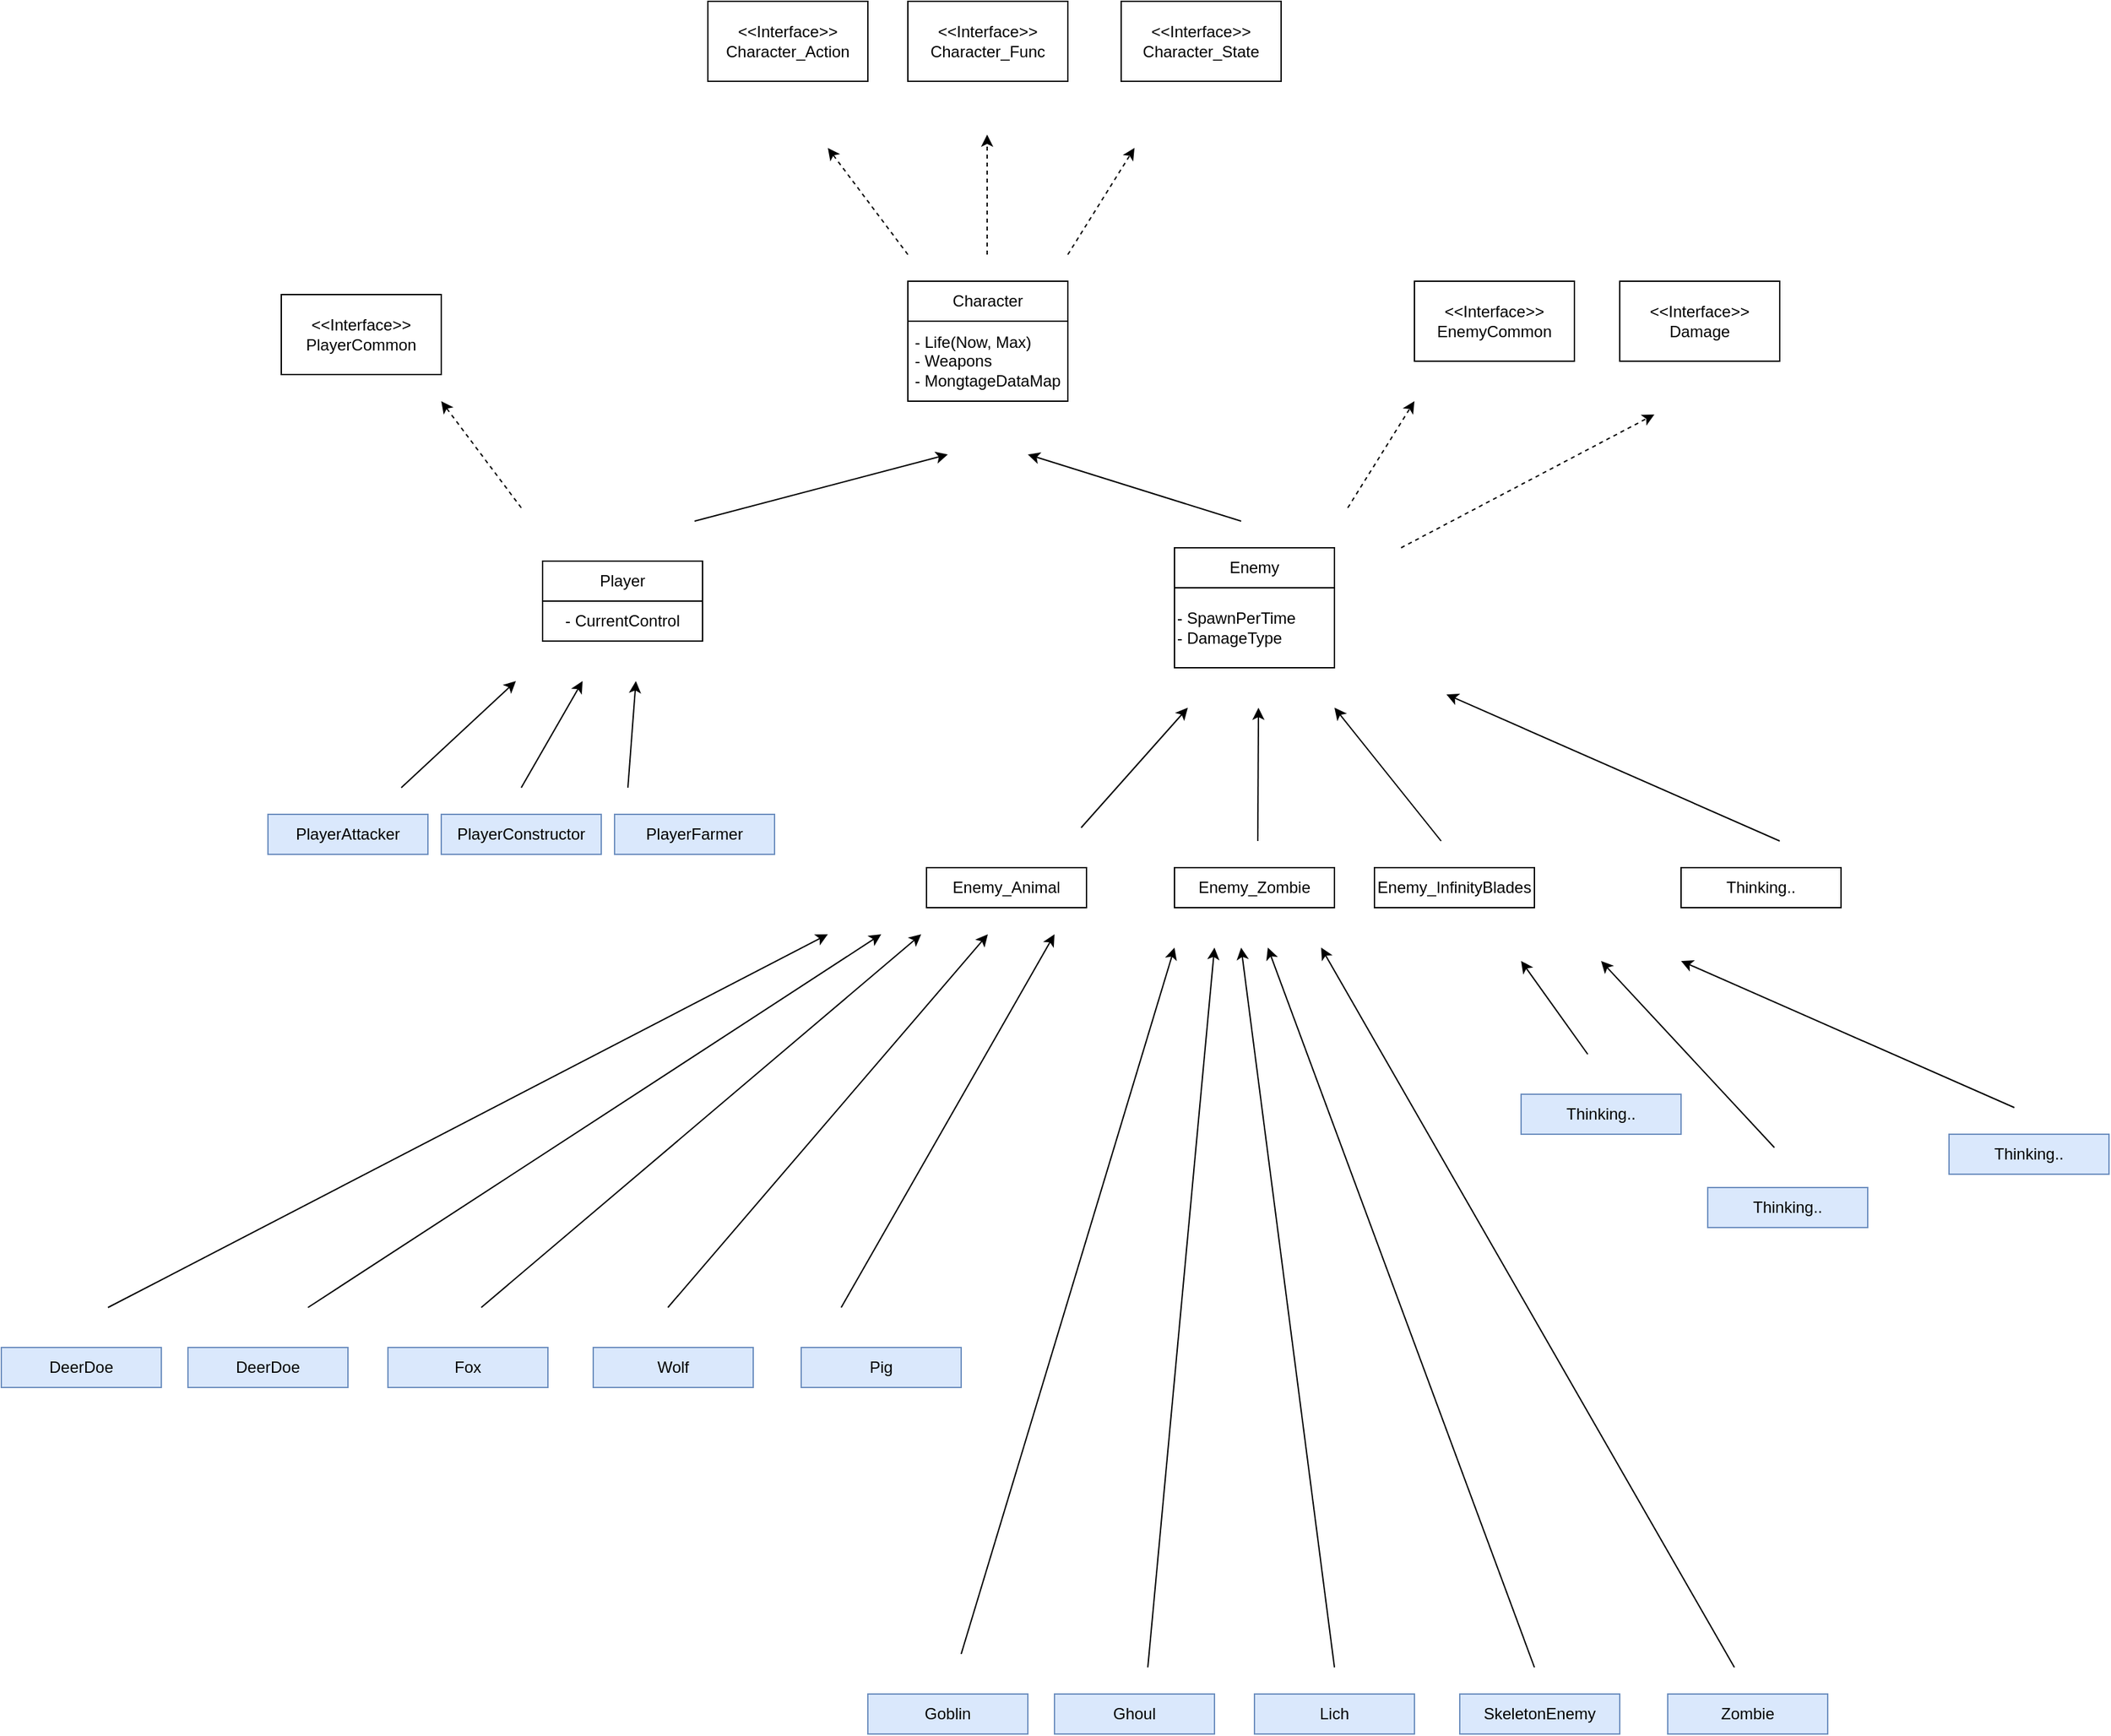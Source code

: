 <mxfile version="21.2.1" type="device">
  <diagram id="C5RBs43oDa-KdzZeNtuy" name="Page-1">
    <mxGraphModel dx="3033" dy="2394" grid="1" gridSize="10" guides="1" tooltips="1" connect="1" arrows="1" fold="1" page="1" pageScale="1" pageWidth="827" pageHeight="1169" math="0" shadow="0">
      <root>
        <mxCell id="WIyWlLk6GJQsqaUBKTNV-0" />
        <mxCell id="WIyWlLk6GJQsqaUBKTNV-1" parent="WIyWlLk6GJQsqaUBKTNV-0" />
        <mxCell id="i5bsE56_G5i4nou1RECw-0" value="Character" style="rounded=0;whiteSpace=wrap;html=1;" parent="WIyWlLk6GJQsqaUBKTNV-1" vertex="1">
          <mxGeometry x="340" y="50" width="120" height="30" as="geometry" />
        </mxCell>
        <mxCell id="i5bsE56_G5i4nou1RECw-1" value="&lt;div style=&quot;text-align: left;&quot;&gt;&lt;span style=&quot;background-color: initial;&quot;&gt;- Life(Now, Max)&lt;/span&gt;&lt;/div&gt;&lt;div style=&quot;text-align: left;&quot;&gt;&lt;span style=&quot;background-color: initial;&quot;&gt;- Weapons&lt;/span&gt;&lt;/div&gt;&lt;div style=&quot;text-align: left;&quot;&gt;&lt;span style=&quot;background-color: initial;&quot;&gt;- MongtageDataMap&lt;/span&gt;&lt;/div&gt;" style="rounded=0;whiteSpace=wrap;html=1;" parent="WIyWlLk6GJQsqaUBKTNV-1" vertex="1">
          <mxGeometry x="340" y="80" width="120" height="60" as="geometry" />
        </mxCell>
        <mxCell id="i5bsE56_G5i4nou1RECw-2" value="" style="endArrow=classic;html=1;rounded=0;" parent="WIyWlLk6GJQsqaUBKTNV-1" edge="1">
          <mxGeometry width="50" height="50" relative="1" as="geometry">
            <mxPoint x="180" y="230" as="sourcePoint" />
            <mxPoint x="370" y="180" as="targetPoint" />
          </mxGeometry>
        </mxCell>
        <mxCell id="i5bsE56_G5i4nou1RECw-3" value="" style="endArrow=classic;html=1;rounded=0;" parent="WIyWlLk6GJQsqaUBKTNV-1" edge="1">
          <mxGeometry width="50" height="50" relative="1" as="geometry">
            <mxPoint x="590" y="230" as="sourcePoint" />
            <mxPoint x="430" y="180" as="targetPoint" />
          </mxGeometry>
        </mxCell>
        <mxCell id="i5bsE56_G5i4nou1RECw-4" value="Player" style="rounded=0;whiteSpace=wrap;html=1;" parent="WIyWlLk6GJQsqaUBKTNV-1" vertex="1">
          <mxGeometry x="66" y="260" width="120" height="30" as="geometry" />
        </mxCell>
        <mxCell id="vofdbPfxzztv40DDXXby-0" value="Enemy" style="rounded=0;whiteSpace=wrap;html=1;" vertex="1" parent="WIyWlLk6GJQsqaUBKTNV-1">
          <mxGeometry x="540" y="250" width="120" height="30" as="geometry" />
        </mxCell>
        <mxCell id="vofdbPfxzztv40DDXXby-1" value="- CurrentControl" style="rounded=0;whiteSpace=wrap;html=1;" vertex="1" parent="WIyWlLk6GJQsqaUBKTNV-1">
          <mxGeometry x="66" y="290" width="120" height="30" as="geometry" />
        </mxCell>
        <mxCell id="vofdbPfxzztv40DDXXby-2" value="" style="endArrow=classic;html=1;rounded=0;" edge="1" parent="WIyWlLk6GJQsqaUBKTNV-1">
          <mxGeometry width="50" height="50" relative="1" as="geometry">
            <mxPoint x="-40" y="430" as="sourcePoint" />
            <mxPoint x="46" y="350" as="targetPoint" />
          </mxGeometry>
        </mxCell>
        <mxCell id="vofdbPfxzztv40DDXXby-3" value="" style="endArrow=classic;html=1;rounded=0;" edge="1" parent="WIyWlLk6GJQsqaUBKTNV-1">
          <mxGeometry width="50" height="50" relative="1" as="geometry">
            <mxPoint x="50" y="430" as="sourcePoint" />
            <mxPoint x="96" y="350" as="targetPoint" />
          </mxGeometry>
        </mxCell>
        <mxCell id="vofdbPfxzztv40DDXXby-4" value="" style="endArrow=classic;html=1;rounded=0;" edge="1" parent="WIyWlLk6GJQsqaUBKTNV-1">
          <mxGeometry width="50" height="50" relative="1" as="geometry">
            <mxPoint x="130" y="430" as="sourcePoint" />
            <mxPoint x="136" y="350" as="targetPoint" />
          </mxGeometry>
        </mxCell>
        <mxCell id="vofdbPfxzztv40DDXXby-5" value="PlayerAttacker" style="rounded=0;whiteSpace=wrap;html=1;fillColor=#dae8fc;strokeColor=#6c8ebf;" vertex="1" parent="WIyWlLk6GJQsqaUBKTNV-1">
          <mxGeometry x="-140" y="450" width="120" height="30" as="geometry" />
        </mxCell>
        <mxCell id="vofdbPfxzztv40DDXXby-6" value="PlayerConstructor" style="rounded=0;whiteSpace=wrap;html=1;fillColor=#dae8fc;strokeColor=#6c8ebf;" vertex="1" parent="WIyWlLk6GJQsqaUBKTNV-1">
          <mxGeometry x="-10" y="450" width="120" height="30" as="geometry" />
        </mxCell>
        <mxCell id="vofdbPfxzztv40DDXXby-7" value="PlayerFarmer" style="rounded=0;whiteSpace=wrap;html=1;fillColor=#dae8fc;strokeColor=#6c8ebf;" vertex="1" parent="WIyWlLk6GJQsqaUBKTNV-1">
          <mxGeometry x="120" y="450" width="120" height="30" as="geometry" />
        </mxCell>
        <mxCell id="vofdbPfxzztv40DDXXby-8" value="" style="endArrow=classic;html=1;rounded=0;" edge="1" parent="WIyWlLk6GJQsqaUBKTNV-1">
          <mxGeometry width="50" height="50" relative="1" as="geometry">
            <mxPoint x="470" y="460" as="sourcePoint" />
            <mxPoint x="550" y="370" as="targetPoint" />
          </mxGeometry>
        </mxCell>
        <mxCell id="vofdbPfxzztv40DDXXby-9" value="" style="endArrow=classic;html=1;rounded=0;" edge="1" parent="WIyWlLk6GJQsqaUBKTNV-1">
          <mxGeometry width="50" height="50" relative="1" as="geometry">
            <mxPoint x="602.5" y="470" as="sourcePoint" />
            <mxPoint x="603" y="370" as="targetPoint" />
          </mxGeometry>
        </mxCell>
        <mxCell id="vofdbPfxzztv40DDXXby-10" value="" style="endArrow=classic;html=1;rounded=0;" edge="1" parent="WIyWlLk6GJQsqaUBKTNV-1">
          <mxGeometry width="50" height="50" relative="1" as="geometry">
            <mxPoint x="740" y="470" as="sourcePoint" />
            <mxPoint x="660" y="370" as="targetPoint" />
          </mxGeometry>
        </mxCell>
        <mxCell id="vofdbPfxzztv40DDXXby-12" value="Enemy_Animal" style="rounded=0;whiteSpace=wrap;html=1;" vertex="1" parent="WIyWlLk6GJQsqaUBKTNV-1">
          <mxGeometry x="354" y="490" width="120" height="30" as="geometry" />
        </mxCell>
        <mxCell id="vofdbPfxzztv40DDXXby-13" value="Enemy_Zombie" style="rounded=0;whiteSpace=wrap;html=1;" vertex="1" parent="WIyWlLk6GJQsqaUBKTNV-1">
          <mxGeometry x="540" y="490" width="120" height="30" as="geometry" />
        </mxCell>
        <mxCell id="vofdbPfxzztv40DDXXby-14" value="Enemy_InfinityBlades" style="rounded=0;whiteSpace=wrap;html=1;" vertex="1" parent="WIyWlLk6GJQsqaUBKTNV-1">
          <mxGeometry x="690" y="490" width="120" height="30" as="geometry" />
        </mxCell>
        <mxCell id="vofdbPfxzztv40DDXXby-16" value="- SpawnPerTime&lt;br&gt;- DamageType" style="rounded=0;whiteSpace=wrap;html=1;align=left;" vertex="1" parent="WIyWlLk6GJQsqaUBKTNV-1">
          <mxGeometry x="540" y="280" width="120" height="60" as="geometry" />
        </mxCell>
        <mxCell id="vofdbPfxzztv40DDXXby-17" value="" style="endArrow=classic;html=1;rounded=0;" edge="1" parent="WIyWlLk6GJQsqaUBKTNV-1">
          <mxGeometry width="50" height="50" relative="1" as="geometry">
            <mxPoint x="-260" y="820" as="sourcePoint" />
            <mxPoint x="280" y="540" as="targetPoint" />
          </mxGeometry>
        </mxCell>
        <mxCell id="vofdbPfxzztv40DDXXby-18" value="" style="endArrow=classic;html=1;rounded=0;" edge="1" parent="WIyWlLk6GJQsqaUBKTNV-1">
          <mxGeometry width="50" height="50" relative="1" as="geometry">
            <mxPoint x="-110" y="820" as="sourcePoint" />
            <mxPoint x="320" y="540" as="targetPoint" />
          </mxGeometry>
        </mxCell>
        <mxCell id="vofdbPfxzztv40DDXXby-19" value="" style="endArrow=classic;html=1;rounded=0;" edge="1" parent="WIyWlLk6GJQsqaUBKTNV-1">
          <mxGeometry width="50" height="50" relative="1" as="geometry">
            <mxPoint x="20" y="820" as="sourcePoint" />
            <mxPoint x="350" y="540" as="targetPoint" />
          </mxGeometry>
        </mxCell>
        <mxCell id="vofdbPfxzztv40DDXXby-20" value="DeerDoe" style="rounded=0;whiteSpace=wrap;html=1;fillColor=#dae8fc;strokeColor=#6c8ebf;" vertex="1" parent="WIyWlLk6GJQsqaUBKTNV-1">
          <mxGeometry x="-340" y="850" width="120" height="30" as="geometry" />
        </mxCell>
        <mxCell id="vofdbPfxzztv40DDXXby-21" value="DeerDoe" style="rounded=0;whiteSpace=wrap;html=1;fillColor=#dae8fc;strokeColor=#6c8ebf;" vertex="1" parent="WIyWlLk6GJQsqaUBKTNV-1">
          <mxGeometry x="-200" y="850" width="120" height="30" as="geometry" />
        </mxCell>
        <mxCell id="vofdbPfxzztv40DDXXby-22" value="Fox" style="rounded=0;whiteSpace=wrap;html=1;fillColor=#dae8fc;strokeColor=#6c8ebf;" vertex="1" parent="WIyWlLk6GJQsqaUBKTNV-1">
          <mxGeometry x="-50" y="850" width="120" height="30" as="geometry" />
        </mxCell>
        <mxCell id="vofdbPfxzztv40DDXXby-23" value="" style="endArrow=classic;html=1;rounded=0;" edge="1" parent="WIyWlLk6GJQsqaUBKTNV-1">
          <mxGeometry width="50" height="50" relative="1" as="geometry">
            <mxPoint x="160" y="820" as="sourcePoint" />
            <mxPoint x="400" y="540" as="targetPoint" />
          </mxGeometry>
        </mxCell>
        <mxCell id="vofdbPfxzztv40DDXXby-24" value="Wolf" style="rounded=0;whiteSpace=wrap;html=1;fillColor=#dae8fc;strokeColor=#6c8ebf;" vertex="1" parent="WIyWlLk6GJQsqaUBKTNV-1">
          <mxGeometry x="104" y="850" width="120" height="30" as="geometry" />
        </mxCell>
        <mxCell id="vofdbPfxzztv40DDXXby-25" value="" style="endArrow=classic;html=1;rounded=0;" edge="1" parent="WIyWlLk6GJQsqaUBKTNV-1">
          <mxGeometry width="50" height="50" relative="1" as="geometry">
            <mxPoint x="290" y="820" as="sourcePoint" />
            <mxPoint x="450" y="540" as="targetPoint" />
          </mxGeometry>
        </mxCell>
        <mxCell id="vofdbPfxzztv40DDXXby-26" value="Pig" style="rounded=0;whiteSpace=wrap;html=1;fillColor=#dae8fc;strokeColor=#6c8ebf;" vertex="1" parent="WIyWlLk6GJQsqaUBKTNV-1">
          <mxGeometry x="260" y="850" width="120" height="30" as="geometry" />
        </mxCell>
        <mxCell id="vofdbPfxzztv40DDXXby-27" value="" style="endArrow=classic;html=1;rounded=0;" edge="1" parent="WIyWlLk6GJQsqaUBKTNV-1">
          <mxGeometry width="50" height="50" relative="1" as="geometry">
            <mxPoint x="380" y="1080" as="sourcePoint" />
            <mxPoint x="540" y="550" as="targetPoint" />
          </mxGeometry>
        </mxCell>
        <mxCell id="vofdbPfxzztv40DDXXby-28" value="" style="endArrow=classic;html=1;rounded=0;" edge="1" parent="WIyWlLk6GJQsqaUBKTNV-1">
          <mxGeometry width="50" height="50" relative="1" as="geometry">
            <mxPoint x="520" y="1090" as="sourcePoint" />
            <mxPoint x="570" y="550" as="targetPoint" />
          </mxGeometry>
        </mxCell>
        <mxCell id="vofdbPfxzztv40DDXXby-29" value="" style="endArrow=classic;html=1;rounded=0;" edge="1" parent="WIyWlLk6GJQsqaUBKTNV-1">
          <mxGeometry width="50" height="50" relative="1" as="geometry">
            <mxPoint x="660" y="1090" as="sourcePoint" />
            <mxPoint x="590" y="550" as="targetPoint" />
          </mxGeometry>
        </mxCell>
        <mxCell id="vofdbPfxzztv40DDXXby-30" value="Goblin" style="rounded=0;whiteSpace=wrap;html=1;fillColor=#dae8fc;strokeColor=#6c8ebf;" vertex="1" parent="WIyWlLk6GJQsqaUBKTNV-1">
          <mxGeometry x="310" y="1110" width="120" height="30" as="geometry" />
        </mxCell>
        <mxCell id="vofdbPfxzztv40DDXXby-31" value="Ghoul" style="rounded=0;whiteSpace=wrap;html=1;fillColor=#dae8fc;strokeColor=#6c8ebf;" vertex="1" parent="WIyWlLk6GJQsqaUBKTNV-1">
          <mxGeometry x="450" y="1110" width="120" height="30" as="geometry" />
        </mxCell>
        <mxCell id="vofdbPfxzztv40DDXXby-32" value="Lich" style="rounded=0;whiteSpace=wrap;html=1;fillColor=#dae8fc;strokeColor=#6c8ebf;" vertex="1" parent="WIyWlLk6GJQsqaUBKTNV-1">
          <mxGeometry x="600" y="1110" width="120" height="30" as="geometry" />
        </mxCell>
        <mxCell id="vofdbPfxzztv40DDXXby-33" value="" style="endArrow=classic;html=1;rounded=0;" edge="1" parent="WIyWlLk6GJQsqaUBKTNV-1">
          <mxGeometry width="50" height="50" relative="1" as="geometry">
            <mxPoint x="810" y="1090" as="sourcePoint" />
            <mxPoint x="610" y="550" as="targetPoint" />
          </mxGeometry>
        </mxCell>
        <mxCell id="vofdbPfxzztv40DDXXby-34" value="SkeletonEnemy" style="rounded=0;whiteSpace=wrap;html=1;fillColor=#dae8fc;strokeColor=#6c8ebf;" vertex="1" parent="WIyWlLk6GJQsqaUBKTNV-1">
          <mxGeometry x="754" y="1110" width="120" height="30" as="geometry" />
        </mxCell>
        <mxCell id="vofdbPfxzztv40DDXXby-35" value="" style="endArrow=classic;html=1;rounded=0;" edge="1" parent="WIyWlLk6GJQsqaUBKTNV-1">
          <mxGeometry width="50" height="50" relative="1" as="geometry">
            <mxPoint x="960" y="1090" as="sourcePoint" />
            <mxPoint x="650" y="550" as="targetPoint" />
          </mxGeometry>
        </mxCell>
        <mxCell id="vofdbPfxzztv40DDXXby-36" value="Zombie" style="rounded=0;whiteSpace=wrap;html=1;fillColor=#dae8fc;strokeColor=#6c8ebf;" vertex="1" parent="WIyWlLk6GJQsqaUBKTNV-1">
          <mxGeometry x="910" y="1110" width="120" height="30" as="geometry" />
        </mxCell>
        <mxCell id="vofdbPfxzztv40DDXXby-37" value="" style="endArrow=classic;html=1;rounded=0;" edge="1" parent="WIyWlLk6GJQsqaUBKTNV-1">
          <mxGeometry width="50" height="50" relative="1" as="geometry">
            <mxPoint x="850" y="630" as="sourcePoint" />
            <mxPoint x="800" y="560" as="targetPoint" />
          </mxGeometry>
        </mxCell>
        <mxCell id="vofdbPfxzztv40DDXXby-38" value="Thinking.." style="rounded=0;whiteSpace=wrap;html=1;fillColor=#dae8fc;strokeColor=#6c8ebf;" vertex="1" parent="WIyWlLk6GJQsqaUBKTNV-1">
          <mxGeometry x="800" y="660" width="120" height="30" as="geometry" />
        </mxCell>
        <mxCell id="vofdbPfxzztv40DDXXby-39" value="Thinking.." style="rounded=0;whiteSpace=wrap;html=1;fillColor=#dae8fc;strokeColor=#6c8ebf;" vertex="1" parent="WIyWlLk6GJQsqaUBKTNV-1">
          <mxGeometry x="940" y="730" width="120" height="30" as="geometry" />
        </mxCell>
        <mxCell id="vofdbPfxzztv40DDXXby-40" value="Thinking.." style="rounded=0;whiteSpace=wrap;html=1;fillColor=#dae8fc;strokeColor=#6c8ebf;" vertex="1" parent="WIyWlLk6GJQsqaUBKTNV-1">
          <mxGeometry x="1121" y="690" width="120" height="30" as="geometry" />
        </mxCell>
        <mxCell id="vofdbPfxzztv40DDXXby-42" value="" style="endArrow=classic;html=1;rounded=0;" edge="1" parent="WIyWlLk6GJQsqaUBKTNV-1">
          <mxGeometry width="50" height="50" relative="1" as="geometry">
            <mxPoint x="990" y="700" as="sourcePoint" />
            <mxPoint x="860" y="560" as="targetPoint" />
          </mxGeometry>
        </mxCell>
        <mxCell id="vofdbPfxzztv40DDXXby-43" value="" style="endArrow=classic;html=1;rounded=0;" edge="1" parent="WIyWlLk6GJQsqaUBKTNV-1">
          <mxGeometry width="50" height="50" relative="1" as="geometry">
            <mxPoint x="1170" y="670" as="sourcePoint" />
            <mxPoint x="920" y="560" as="targetPoint" />
          </mxGeometry>
        </mxCell>
        <mxCell id="vofdbPfxzztv40DDXXby-44" value="" style="endArrow=classic;html=1;rounded=0;dashed=1;" edge="1" parent="WIyWlLk6GJQsqaUBKTNV-1">
          <mxGeometry width="50" height="50" relative="1" as="geometry">
            <mxPoint x="340" y="30" as="sourcePoint" />
            <mxPoint x="280" y="-50" as="targetPoint" />
          </mxGeometry>
        </mxCell>
        <mxCell id="vofdbPfxzztv40DDXXby-46" value="" style="endArrow=classic;html=1;rounded=0;dashed=1;" edge="1" parent="WIyWlLk6GJQsqaUBKTNV-1">
          <mxGeometry width="50" height="50" relative="1" as="geometry">
            <mxPoint x="399.47" y="30" as="sourcePoint" />
            <mxPoint x="399.47" y="-60" as="targetPoint" />
          </mxGeometry>
        </mxCell>
        <mxCell id="vofdbPfxzztv40DDXXby-47" value="" style="endArrow=classic;html=1;rounded=0;dashed=1;" edge="1" parent="WIyWlLk6GJQsqaUBKTNV-1">
          <mxGeometry width="50" height="50" relative="1" as="geometry">
            <mxPoint x="460" y="30" as="sourcePoint" />
            <mxPoint x="510" y="-50" as="targetPoint" />
          </mxGeometry>
        </mxCell>
        <mxCell id="vofdbPfxzztv40DDXXby-48" value="&amp;lt;&amp;lt;Interface&amp;gt;&amp;gt;&lt;br&gt;Character_Action" style="rounded=0;whiteSpace=wrap;html=1;" vertex="1" parent="WIyWlLk6GJQsqaUBKTNV-1">
          <mxGeometry x="190" y="-160" width="120" height="60" as="geometry" />
        </mxCell>
        <mxCell id="vofdbPfxzztv40DDXXby-49" value="&amp;lt;&amp;lt;Interface&amp;gt;&amp;gt;&lt;br&gt;Character_Func" style="rounded=0;whiteSpace=wrap;html=1;" vertex="1" parent="WIyWlLk6GJQsqaUBKTNV-1">
          <mxGeometry x="340" y="-160" width="120" height="60" as="geometry" />
        </mxCell>
        <mxCell id="vofdbPfxzztv40DDXXby-50" value="&amp;lt;&amp;lt;Interface&amp;gt;&amp;gt;&lt;br&gt;Character_State" style="rounded=0;whiteSpace=wrap;html=1;" vertex="1" parent="WIyWlLk6GJQsqaUBKTNV-1">
          <mxGeometry x="500" y="-160" width="120" height="60" as="geometry" />
        </mxCell>
        <mxCell id="vofdbPfxzztv40DDXXby-51" value="" style="endArrow=classic;html=1;rounded=0;dashed=1;" edge="1" parent="WIyWlLk6GJQsqaUBKTNV-1">
          <mxGeometry width="50" height="50" relative="1" as="geometry">
            <mxPoint x="50" y="220" as="sourcePoint" />
            <mxPoint x="-10" y="140" as="targetPoint" />
          </mxGeometry>
        </mxCell>
        <mxCell id="vofdbPfxzztv40DDXXby-52" value="&amp;lt;&amp;lt;Interface&amp;gt;&amp;gt;&lt;br&gt;PlayerCommon" style="rounded=0;whiteSpace=wrap;html=1;" vertex="1" parent="WIyWlLk6GJQsqaUBKTNV-1">
          <mxGeometry x="-130" y="60" width="120" height="60" as="geometry" />
        </mxCell>
        <mxCell id="vofdbPfxzztv40DDXXby-53" value="&amp;lt;&amp;lt;Interface&amp;gt;&amp;gt;&lt;br&gt;EnemyCommon" style="rounded=0;whiteSpace=wrap;html=1;" vertex="1" parent="WIyWlLk6GJQsqaUBKTNV-1">
          <mxGeometry x="720" y="50" width="120" height="60" as="geometry" />
        </mxCell>
        <mxCell id="vofdbPfxzztv40DDXXby-54" value="" style="endArrow=classic;html=1;rounded=0;dashed=1;" edge="1" parent="WIyWlLk6GJQsqaUBKTNV-1">
          <mxGeometry width="50" height="50" relative="1" as="geometry">
            <mxPoint x="670" y="220" as="sourcePoint" />
            <mxPoint x="720" y="140" as="targetPoint" />
          </mxGeometry>
        </mxCell>
        <mxCell id="vofdbPfxzztv40DDXXby-55" value="&amp;lt;&amp;lt;Interface&amp;gt;&amp;gt;&lt;br&gt;Damage" style="rounded=0;whiteSpace=wrap;html=1;" vertex="1" parent="WIyWlLk6GJQsqaUBKTNV-1">
          <mxGeometry x="874" y="50" width="120" height="60" as="geometry" />
        </mxCell>
        <mxCell id="vofdbPfxzztv40DDXXby-56" value="" style="endArrow=classic;html=1;rounded=0;dashed=1;" edge="1" parent="WIyWlLk6GJQsqaUBKTNV-1">
          <mxGeometry width="50" height="50" relative="1" as="geometry">
            <mxPoint x="710" y="250" as="sourcePoint" />
            <mxPoint x="900" y="150" as="targetPoint" />
          </mxGeometry>
        </mxCell>
        <mxCell id="vofdbPfxzztv40DDXXby-57" value="" style="endArrow=classic;html=1;rounded=0;" edge="1" parent="WIyWlLk6GJQsqaUBKTNV-1">
          <mxGeometry width="50" height="50" relative="1" as="geometry">
            <mxPoint x="994" y="470" as="sourcePoint" />
            <mxPoint x="744" y="360" as="targetPoint" />
          </mxGeometry>
        </mxCell>
        <mxCell id="vofdbPfxzztv40DDXXby-58" value="Thinking.." style="rounded=0;whiteSpace=wrap;html=1;" vertex="1" parent="WIyWlLk6GJQsqaUBKTNV-1">
          <mxGeometry x="920" y="490" width="120" height="30" as="geometry" />
        </mxCell>
      </root>
    </mxGraphModel>
  </diagram>
</mxfile>
